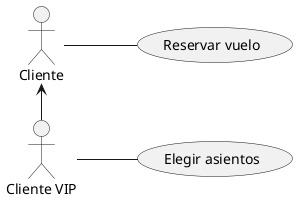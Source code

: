 @startuml

left to right direction

:Cliente: as c
:Cliente VIP: as cv

(Reservar vuelo) as UC1
(Elegir asientos) as UC2

c -- UC1
cv -- UC2
c <- cv

@enduml